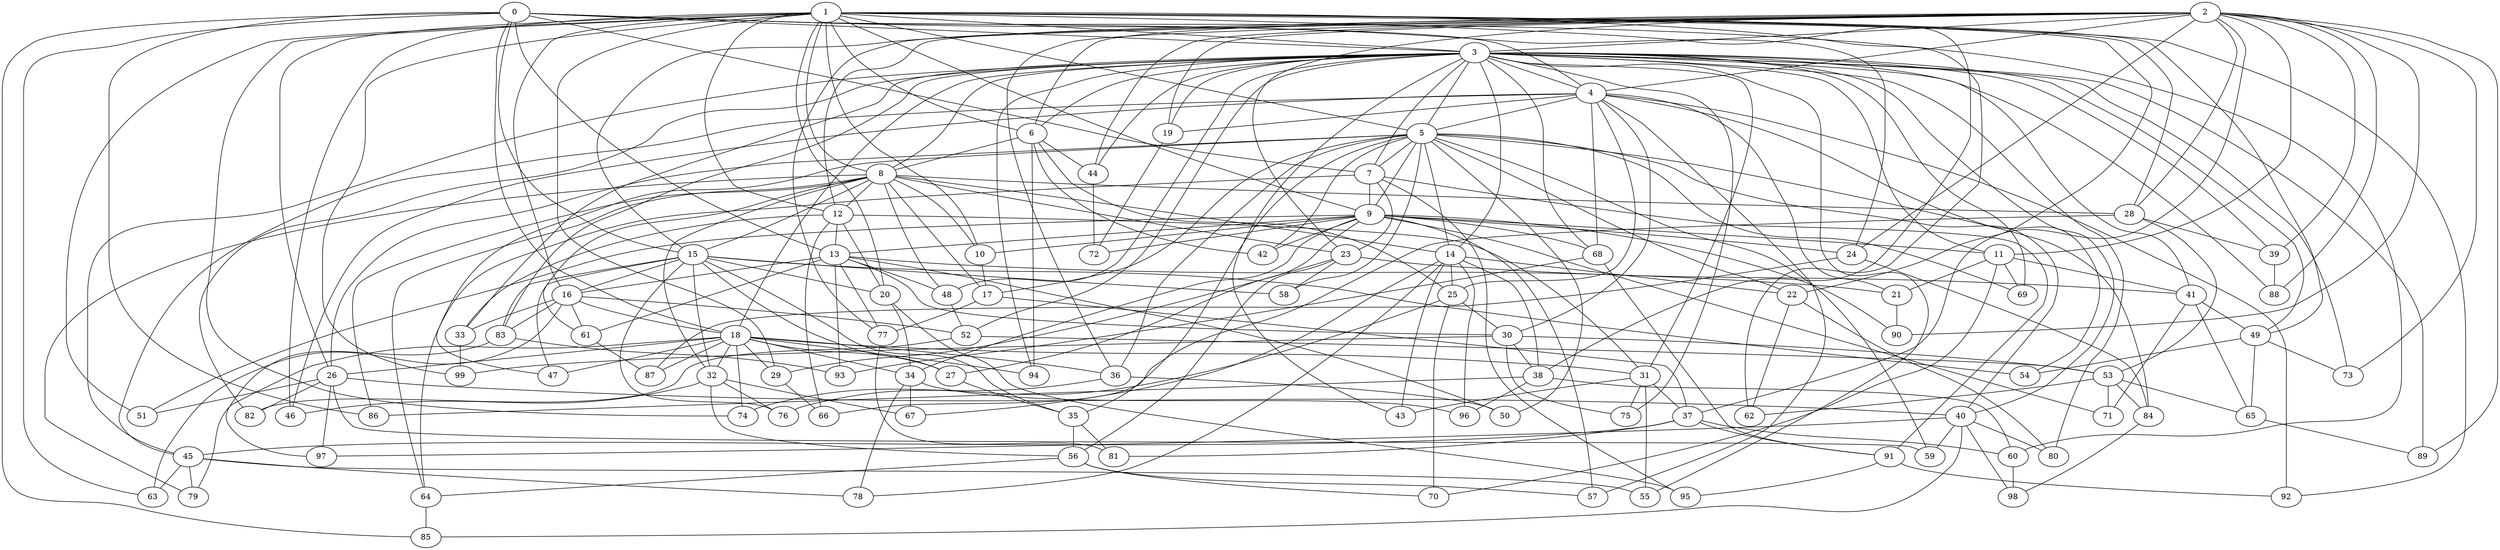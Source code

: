 strict graph "barabasi_albert_graph(100,3)" {
0;
1;
2;
3;
4;
5;
6;
7;
8;
9;
10;
11;
12;
13;
14;
15;
16;
17;
18;
19;
20;
21;
22;
23;
24;
25;
26;
27;
28;
29;
30;
31;
32;
33;
34;
35;
36;
37;
38;
39;
40;
41;
42;
43;
44;
45;
46;
47;
48;
49;
50;
51;
52;
53;
54;
55;
56;
57;
58;
59;
60;
61;
62;
63;
64;
65;
66;
67;
68;
69;
70;
71;
72;
73;
74;
75;
76;
77;
78;
79;
80;
81;
82;
83;
84;
85;
86;
87;
88;
89;
90;
91;
92;
93;
94;
95;
96;
97;
98;
99;
0 -- 3  [is_available=True, prob="1.0"];
0 -- 4  [is_available=True, prob="0.991840844229"];
0 -- 7  [is_available=True, prob="0.26492005379"];
0 -- 13  [is_available=True, prob="0.597165755811"];
0 -- 15  [is_available=True, prob="0.213206964666"];
0 -- 18  [is_available=True, prob="0.557074071595"];
0 -- 85  [is_available=True, prob="1.0"];
0 -- 86  [is_available=True, prob="0.653299051507"];
0 -- 24  [is_available=True, prob="0.292822418799"];
0 -- 60  [is_available=True, prob="0.461371366584"];
0 -- 63  [is_available=True, prob="0.330402562851"];
1 -- 3  [is_available=True, prob="0.0859767634733"];
1 -- 5  [is_available=True, prob="0.402469062147"];
1 -- 6  [is_available=True, prob="0.977632235921"];
1 -- 99  [is_available=True, prob="0.295678540967"];
1 -- 8  [is_available=True, prob="0.84265941062"];
1 -- 9  [is_available=True, prob="0.846754150336"];
1 -- 10  [is_available=True, prob="0.47305747187"];
1 -- 12  [is_available=True, prob="0.340270089751"];
1 -- 46  [is_available=True, prob="1.0"];
1 -- 74  [is_available=True, prob="1.0"];
1 -- 16  [is_available=True, prob="0.521709745347"];
1 -- 49  [is_available=True, prob="1.0"];
1 -- 92  [is_available=True, prob="0.927883336064"];
1 -- 51  [is_available=True, prob="0.683695002001"];
1 -- 20  [is_available=True, prob="1.0"];
1 -- 22  [is_available=True, prob="0.329144001358"];
1 -- 26  [is_available=True, prob="0.819670132747"];
1 -- 38  [is_available=True, prob="1.0"];
1 -- 28  [is_available=True, prob="0.64570963273"];
1 -- 29  [is_available=True, prob="0.538475999919"];
1 -- 62  [is_available=True, prob="1.0"];
2 -- 3  [is_available=True, prob="0.920846214785"];
2 -- 4  [is_available=True, prob="0.727085148636"];
2 -- 37  [is_available=True, prob="0.89646846737"];
2 -- 6  [is_available=True, prob="1.0"];
2 -- 39  [is_available=True, prob="0.565493135274"];
2 -- 44  [is_available=True, prob="0.133141816032"];
2 -- 11  [is_available=True, prob="1.0"];
2 -- 12  [is_available=True, prob="0.521201492102"];
2 -- 77  [is_available=True, prob="0.541865605148"];
2 -- 15  [is_available=True, prob="0.386499389277"];
2 -- 88  [is_available=True, prob="1.0"];
2 -- 19  [is_available=True, prob="1.0"];
2 -- 73  [is_available=True, prob="0.949275346746"];
2 -- 23  [is_available=True, prob="0.711043551994"];
2 -- 24  [is_available=True, prob="0.353855580461"];
2 -- 36  [is_available=True, prob="0.545032373667"];
2 -- 90  [is_available=True, prob="0.154718976154"];
2 -- 28  [is_available=True, prob="0.396351346559"];
2 -- 89  [is_available=True, prob="1.0"];
3 -- 4  [is_available=True, prob="0.305437607908"];
3 -- 5  [is_available=True, prob="0.808908514454"];
3 -- 6  [is_available=True, prob="1.0"];
3 -- 7  [is_available=True, prob="0.129673013616"];
3 -- 8  [is_available=True, prob="1.0"];
3 -- 11  [is_available=True, prob="1.0"];
3 -- 14  [is_available=True, prob="0.812170348513"];
3 -- 18  [is_available=True, prob="0.0763761444774"];
3 -- 19  [is_available=True, prob="0.312508299138"];
3 -- 31  [is_available=True, prob="0.937985567631"];
3 -- 33  [is_available=True, prob="0.458250794141"];
3 -- 39  [is_available=True, prob="1.0"];
3 -- 40  [is_available=True, prob="0.828002308048"];
3 -- 41  [is_available=True, prob="1.0"];
3 -- 43  [is_available=True, prob="0.73479262435"];
3 -- 44  [is_available=True, prob="0.650710787117"];
3 -- 45  [is_available=True, prob="0.273995677781"];
3 -- 48  [is_available=True, prob="0.0408229691925"];
3 -- 49  [is_available=True, prob="0.674584371287"];
3 -- 52  [is_available=True, prob="0.985905720805"];
3 -- 55  [is_available=True, prob="0.62877605819"];
3 -- 68  [is_available=True, prob="0.161847527486"];
3 -- 69  [is_available=True, prob="1.0"];
3 -- 73  [is_available=True, prob="1.0"];
3 -- 75  [is_available=True, prob="0.835685363134"];
3 -- 80  [is_available=True, prob="0.0497546209349"];
3 -- 82  [is_available=True, prob="0.129221954197"];
3 -- 83  [is_available=True, prob="0.997489436328"];
3 -- 88  [is_available=True, prob="1.0"];
3 -- 89  [is_available=True, prob="0.596263607559"];
3 -- 94  [is_available=True, prob="0.130092802236"];
4 -- 68  [is_available=True, prob="0.248852057656"];
4 -- 5  [is_available=True, prob="1.0"];
4 -- 45  [is_available=True, prob="0.130013627719"];
4 -- 46  [is_available=True, prob="0.756676472084"];
4 -- 19  [is_available=True, prob="0.31239848516"];
4 -- 21  [is_available=True, prob="0.144466408885"];
4 -- 54  [is_available=True, prob="1.0"];
4 -- 57  [is_available=True, prob="0.286824499748"];
4 -- 25  [is_available=True, prob="0.536229158324"];
4 -- 92  [is_available=True, prob="0.0623955543052"];
4 -- 30  [is_available=True, prob="0.460682760049"];
5 -- 69  [is_available=True, prob="0.849212410176"];
5 -- 7  [is_available=True, prob="0.165939033355"];
5 -- 40  [is_available=True, prob="0.20594142737"];
5 -- 9  [is_available=True, prob="0.317854687338"];
5 -- 42  [is_available=True, prob="1.0"];
5 -- 14  [is_available=True, prob="0.327392340289"];
5 -- 47  [is_available=True, prob="0.93738920179"];
5 -- 17  [is_available=True, prob="0.320975658065"];
5 -- 50  [is_available=True, prob="0.209266991463"];
5 -- 35  [is_available=True, prob="1.0"];
5 -- 84  [is_available=True, prob="0.652369983122"];
5 -- 22  [is_available=True, prob="1.0"];
5 -- 36  [is_available=True, prob="0.159153375943"];
5 -- 26  [is_available=True, prob="0.418156101639"];
5 -- 59  [is_available=True, prob="0.0760039924537"];
5 -- 58  [is_available=True, prob="0.907446539408"];
6 -- 8  [is_available=True, prob="0.859059006577"];
6 -- 42  [is_available=True, prob="0.266474959473"];
6 -- 44  [is_available=True, prob="0.109305278656"];
6 -- 25  [is_available=True, prob="1.0"];
6 -- 94  [is_available=True, prob="1.0"];
7 -- 64  [is_available=True, prob="1.0"];
7 -- 9  [is_available=True, prob="1.0"];
7 -- 23  [is_available=True, prob="0.140490175603"];
7 -- 91  [is_available=True, prob="0.167435980891"];
7 -- 95  [is_available=True, prob="0.380529149157"];
8 -- 32  [is_available=True, prob="0.882504193595"];
8 -- 64  [is_available=True, prob="0.32827059741"];
8 -- 10  [is_available=True, prob="0.737638846804"];
8 -- 12  [is_available=True, prob="0.84331949795"];
8 -- 14  [is_available=True, prob="0.447005924886"];
8 -- 15  [is_available=True, prob="1.0"];
8 -- 48  [is_available=True, prob="0.88310785574"];
8 -- 17  [is_available=True, prob="0.793788632715"];
8 -- 86  [is_available=True, prob="0.618506643869"];
8 -- 23  [is_available=True, prob="0.564863113979"];
8 -- 79  [is_available=True, prob="1.0"];
8 -- 28  [is_available=True, prob="1.0"];
8 -- 61  [is_available=True, prob="0.242661745641"];
9 -- 34  [is_available=True, prob="0.707301217481"];
9 -- 68  [is_available=True, prob="0.814521497726"];
9 -- 72  [is_available=True, prob="0.706853073554"];
9 -- 10  [is_available=True, prob="0.250178504259"];
9 -- 11  [is_available=True, prob="0.658721738336"];
9 -- 13  [is_available=True, prob="0.261621701022"];
9 -- 51  [is_available=True, prob="0.632171454194"];
9 -- 90  [is_available=True, prob="0.187723018508"];
9 -- 24  [is_available=True, prob="0.312127460635"];
9 -- 57  [is_available=True, prob="0.858158978905"];
9 -- 71  [is_available=True, prob="0.477562523987"];
9 -- 27  [is_available=True, prob="0.471953147583"];
9 -- 42  [is_available=True, prob="0.948984921878"];
10 -- 17  [is_available=True, prob="1.0"];
11 -- 69  [is_available=True, prob="0.910980052995"];
11 -- 70  [is_available=True, prob="0.028610088582"];
11 -- 21  [is_available=True, prob="0.893495365407"];
11 -- 41  [is_available=True, prob="0.423177901101"];
12 -- 66  [is_available=True, prob="0.052696745581"];
12 -- 33  [is_available=True, prob="1.0"];
12 -- 13  [is_available=True, prob="0.411375729208"];
12 -- 20  [is_available=True, prob="0.364807864714"];
12 -- 31  [is_available=True, prob="1.0"];
13 -- 48  [is_available=True, prob="0.309181053537"];
13 -- 77  [is_available=True, prob="0.255348312437"];
13 -- 93  [is_available=True, prob="0.232667265068"];
13 -- 16  [is_available=True, prob="0.269658767927"];
13 -- 50  [is_available=True, prob="0.601741143824"];
13 -- 21  [is_available=True, prob="1.0"];
13 -- 61  [is_available=True, prob="0.983652358429"];
13 -- 30  [is_available=True, prob="0.370068931971"];
14 -- 96  [is_available=True, prob="0.308402331146"];
14 -- 38  [is_available=True, prob="0.438686080687"];
14 -- 43  [is_available=True, prob="0.0532758856296"];
14 -- 78  [is_available=True, prob="1.0"];
14 -- 67  [is_available=True, prob="0.119086791593"];
14 -- 22  [is_available=True, prob="0.947792717975"];
14 -- 25  [is_available=True, prob="0.087784876527"];
15 -- 32  [is_available=True, prob="1.0"];
15 -- 35  [is_available=True, prob="0.729249913818"];
15 -- 76  [is_available=True, prob="0.884151976136"];
15 -- 47  [is_available=True, prob="0.999658244718"];
15 -- 16  [is_available=True, prob="1.0"];
15 -- 83  [is_available=True, prob="1.0"];
15 -- 20  [is_available=True, prob="0.480521926987"];
15 -- 54  [is_available=True, prob="0.998612632294"];
15 -- 58  [is_available=True, prob="0.7473555422"];
15 -- 27  [is_available=True, prob="1.0"];
16 -- 33  [is_available=True, prob="0.415512825587"];
16 -- 18  [is_available=True, prob="0.822028776877"];
16 -- 83  [is_available=True, prob="0.595806764016"];
16 -- 52  [is_available=True, prob="0.661223568581"];
16 -- 61  [is_available=True, prob="1.0"];
16 -- 63  [is_available=True, prob="0.297146999686"];
17 -- 77  [is_available=True, prob="0.124214470133"];
17 -- 37  [is_available=True, prob="0.604963846409"];
18 -- 32  [is_available=True, prob="0.315302455743"];
18 -- 34  [is_available=True, prob="0.474737859741"];
18 -- 36  [is_available=True, prob="0.296160465392"];
18 -- 74  [is_available=True, prob="1.0"];
18 -- 47  [is_available=True, prob="0.335281763977"];
18 -- 79  [is_available=True, prob="1.0"];
18 -- 87  [is_available=True, prob="0.124287143449"];
18 -- 26  [is_available=True, prob="0.22837304162"];
18 -- 27  [is_available=True, prob="0.438200922854"];
18 -- 29  [is_available=True, prob="1.0"];
18 -- 94  [is_available=True, prob="1.0"];
18 -- 31  [is_available=True, prob="0.773736257966"];
19 -- 72  [is_available=True, prob="0.0132877376077"];
20 -- 34  [is_available=True, prob="0.600702629181"];
20 -- 95  [is_available=True, prob="0.579907688842"];
21 -- 90  [is_available=True, prob="1.0"];
22 -- 80  [is_available=True, prob="0.176456966644"];
22 -- 62  [is_available=True, prob="0.944469827275"];
23 -- 41  [is_available=True, prob="0.247889998067"];
23 -- 56  [is_available=True, prob="1.0"];
23 -- 58  [is_available=True, prob="0.438620987424"];
23 -- 29  [is_available=True, prob="0.16721793346"];
24 -- 84  [is_available=True, prob="0.261778654756"];
24 -- 87  [is_available=True, prob="1.0"];
25 -- 70  [is_available=True, prob="1.0"];
25 -- 76  [is_available=True, prob="0.743849547532"];
25 -- 30  [is_available=True, prob="0.401900478969"];
26 -- 97  [is_available=True, prob="0.726786485122"];
26 -- 40  [is_available=True, prob="1.0"];
26 -- 82  [is_available=True, prob="0.170993312654"];
26 -- 51  [is_available=True, prob="0.364223141196"];
26 -- 59  [is_available=True, prob="0.599102267054"];
27 -- 35  [is_available=True, prob="0.0204269586633"];
28 -- 39  [is_available=True, prob="1.0"];
28 -- 66  [is_available=True, prob="0.0750077875256"];
28 -- 53  [is_available=True, prob="1.0"];
29 -- 66  [is_available=True, prob="0.470335929518"];
30 -- 99  [is_available=True, prob="0.730581688492"];
30 -- 38  [is_available=True, prob="0.103745677631"];
30 -- 75  [is_available=True, prob="0.479564335497"];
30 -- 53  [is_available=True, prob="0.192810560076"];
31 -- 37  [is_available=True, prob="0.915036463425"];
31 -- 43  [is_available=True, prob="0.0866998001949"];
31 -- 55  [is_available=True, prob="1.0"];
31 -- 75  [is_available=True, prob="0.297918576206"];
32 -- 67  [is_available=True, prob="0.655808021021"];
32 -- 76  [is_available=True, prob="0.450121975294"];
32 -- 46  [is_available=True, prob="1.0"];
32 -- 56  [is_available=True, prob="1.0"];
33 -- 99  [is_available=True, prob="1.0"];
34 -- 96  [is_available=True, prob="0.895925100215"];
34 -- 67  [is_available=True, prob="0.551800517812"];
34 -- 78  [is_available=True, prob="0.296604082384"];
35 -- 56  [is_available=True, prob="0.650278636199"];
35 -- 81  [is_available=True, prob="1.0"];
36 -- 50  [is_available=True, prob="0.108683424128"];
36 -- 74  [is_available=True, prob="0.460471617025"];
37 -- 81  [is_available=True, prob="0.1884881187"];
37 -- 45  [is_available=True, prob="0.600923139761"];
37 -- 91  [is_available=True, prob="0.703843692505"];
37 -- 60  [is_available=True, prob="1.0"];
38 -- 96  [is_available=True, prob="1.0"];
38 -- 86  [is_available=True, prob="0.808046705168"];
38 -- 60  [is_available=True, prob="0.369781218867"];
39 -- 88  [is_available=True, prob="1.0"];
40 -- 97  [is_available=True, prob="0.832206933128"];
40 -- 98  [is_available=True, prob="0.684875124461"];
40 -- 80  [is_available=True, prob="0.432131964301"];
40 -- 85  [is_available=True, prob="0.314572315311"];
40 -- 59  [is_available=True, prob="1.0"];
41 -- 65  [is_available=True, prob="0.649048852665"];
41 -- 71  [is_available=True, prob="0.599564420541"];
41 -- 49  [is_available=True, prob="0.57065961483"];
44 -- 72  [is_available=True, prob="1.0"];
45 -- 78  [is_available=True, prob="0.600402313599"];
45 -- 79  [is_available=True, prob="0.731157200118"];
45 -- 55  [is_available=True, prob="1.0"];
45 -- 63  [is_available=True, prob="0.113344602818"];
48 -- 52  [is_available=True, prob="0.584000433567"];
49 -- 65  [is_available=True, prob="0.209108157021"];
49 -- 54  [is_available=True, prob="1.0"];
49 -- 73  [is_available=True, prob="0.341335288326"];
52 -- 82  [is_available=True, prob="0.510078713536"];
52 -- 53  [is_available=True, prob="0.184173773437"];
53 -- 65  [is_available=True, prob="0.0104939886871"];
53 -- 71  [is_available=True, prob="1.0"];
53 -- 84  [is_available=True, prob="0.362597683205"];
53 -- 62  [is_available=True, prob="0.465927118524"];
56 -- 64  [is_available=True, prob="1.0"];
56 -- 70  [is_available=True, prob="0.588821699361"];
56 -- 57  [is_available=True, prob="0.524721543278"];
60 -- 98  [is_available=True, prob="0.634376625452"];
61 -- 87  [is_available=True, prob="0.764432443003"];
64 -- 85  [is_available=True, prob="0.848506784667"];
65 -- 89  [is_available=True, prob="0.0643267355461"];
68 -- 91  [is_available=True, prob="1.0"];
68 -- 93  [is_available=True, prob="0.818627095602"];
77 -- 81  [is_available=True, prob="1.0"];
83 -- 97  [is_available=True, prob="0.618823870002"];
83 -- 93  [is_available=True, prob="0.863299590823"];
84 -- 98  [is_available=True, prob="0.850010583063"];
91 -- 92  [is_available=True, prob="0.219184167867"];
91 -- 95  [is_available=True, prob="0.321831228336"];
}
